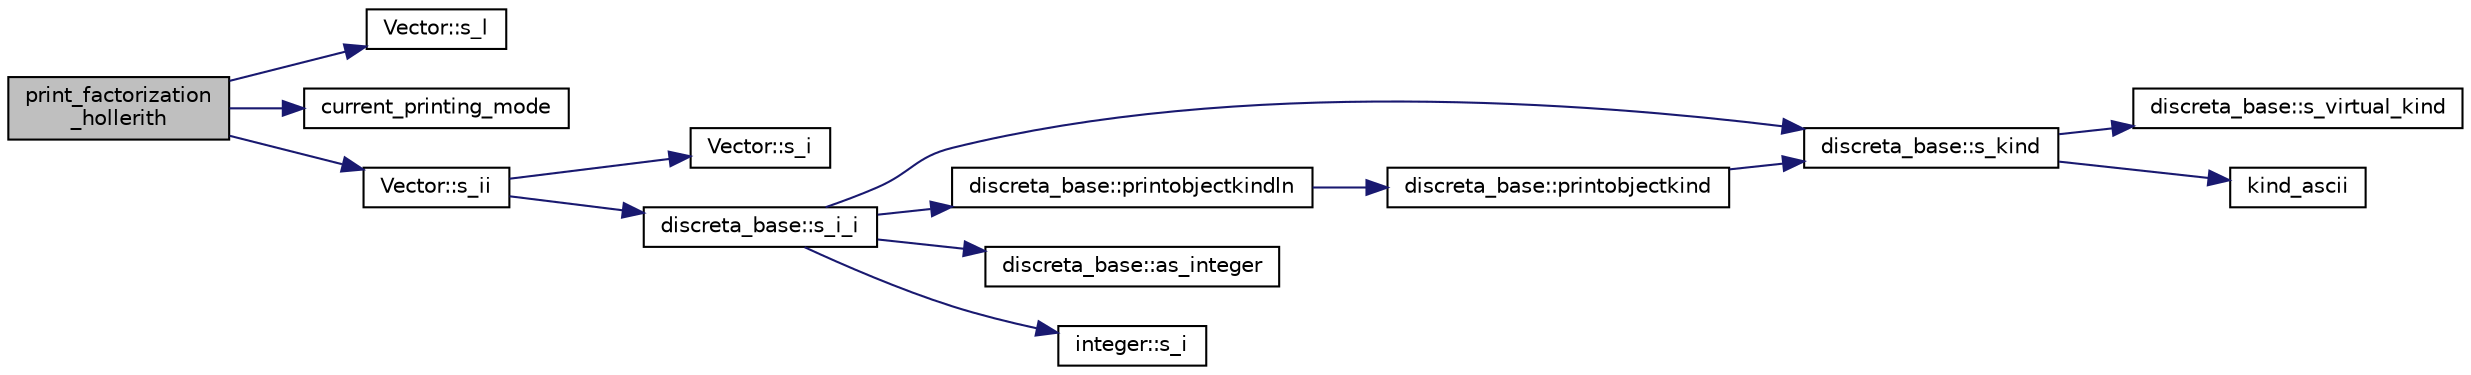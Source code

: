digraph "print_factorization_hollerith"
{
  edge [fontname="Helvetica",fontsize="10",labelfontname="Helvetica",labelfontsize="10"];
  node [fontname="Helvetica",fontsize="10",shape=record];
  rankdir="LR";
  Node3510 [label="print_factorization\l_hollerith",height=0.2,width=0.4,color="black", fillcolor="grey75", style="filled", fontcolor="black"];
  Node3510 -> Node3511 [color="midnightblue",fontsize="10",style="solid",fontname="Helvetica"];
  Node3511 [label="Vector::s_l",height=0.2,width=0.4,color="black", fillcolor="white", style="filled",URL="$d5/db2/class_vector.html#ad2dc082288f858d22a528832289e0704"];
  Node3510 -> Node3512 [color="midnightblue",fontsize="10",style="solid",fontname="Helvetica"];
  Node3512 [label="current_printing_mode",height=0.2,width=0.4,color="black", fillcolor="white", style="filled",URL="$d3/d72/global_8_c.html#afcd81bfedce13a2f5f14361608e763f2"];
  Node3510 -> Node3513 [color="midnightblue",fontsize="10",style="solid",fontname="Helvetica"];
  Node3513 [label="Vector::s_ii",height=0.2,width=0.4,color="black", fillcolor="white", style="filled",URL="$d5/db2/class_vector.html#a75d4942cc7b9794717b4846c10520db8"];
  Node3513 -> Node3514 [color="midnightblue",fontsize="10",style="solid",fontname="Helvetica"];
  Node3514 [label="Vector::s_i",height=0.2,width=0.4,color="black", fillcolor="white", style="filled",URL="$d5/db2/class_vector.html#a1c4fe1752523df8119f70dd550244871"];
  Node3513 -> Node3515 [color="midnightblue",fontsize="10",style="solid",fontname="Helvetica"];
  Node3515 [label="discreta_base::s_i_i",height=0.2,width=0.4,color="black", fillcolor="white", style="filled",URL="$d7/d71/classdiscreta__base.html#aadb92c01fbe69b3034b0214b33fbc735"];
  Node3515 -> Node3516 [color="midnightblue",fontsize="10",style="solid",fontname="Helvetica"];
  Node3516 [label="discreta_base::s_kind",height=0.2,width=0.4,color="black", fillcolor="white", style="filled",URL="$d7/d71/classdiscreta__base.html#a8a830025c74adbbc3362418a7c2ba157"];
  Node3516 -> Node3517 [color="midnightblue",fontsize="10",style="solid",fontname="Helvetica"];
  Node3517 [label="discreta_base::s_virtual_kind",height=0.2,width=0.4,color="black", fillcolor="white", style="filled",URL="$d7/d71/classdiscreta__base.html#a52778a6d6943a468be083d0785d418fb"];
  Node3516 -> Node3518 [color="midnightblue",fontsize="10",style="solid",fontname="Helvetica"];
  Node3518 [label="kind_ascii",height=0.2,width=0.4,color="black", fillcolor="white", style="filled",URL="$d9/d60/discreta_8h.html#ad0ce825a9f29bc6cec27e1b64cfe27bf"];
  Node3515 -> Node3519 [color="midnightblue",fontsize="10",style="solid",fontname="Helvetica"];
  Node3519 [label="discreta_base::printobjectkindln",height=0.2,width=0.4,color="black", fillcolor="white", style="filled",URL="$d7/d71/classdiscreta__base.html#a677ccc8f392ebedde05e453f8cf59559"];
  Node3519 -> Node3520 [color="midnightblue",fontsize="10",style="solid",fontname="Helvetica"];
  Node3520 [label="discreta_base::printobjectkind",height=0.2,width=0.4,color="black", fillcolor="white", style="filled",URL="$d7/d71/classdiscreta__base.html#aa75a1314aa706909b029664944904231"];
  Node3520 -> Node3516 [color="midnightblue",fontsize="10",style="solid",fontname="Helvetica"];
  Node3515 -> Node3521 [color="midnightblue",fontsize="10",style="solid",fontname="Helvetica"];
  Node3521 [label="discreta_base::as_integer",height=0.2,width=0.4,color="black", fillcolor="white", style="filled",URL="$d7/d71/classdiscreta__base.html#a00d7691eaf874fd283d942692fe8dd26"];
  Node3515 -> Node3522 [color="midnightblue",fontsize="10",style="solid",fontname="Helvetica"];
  Node3522 [label="integer::s_i",height=0.2,width=0.4,color="black", fillcolor="white", style="filled",URL="$d0/de5/classinteger.html#adf28e9f94d4c844adaa950deeb80b904"];
}
